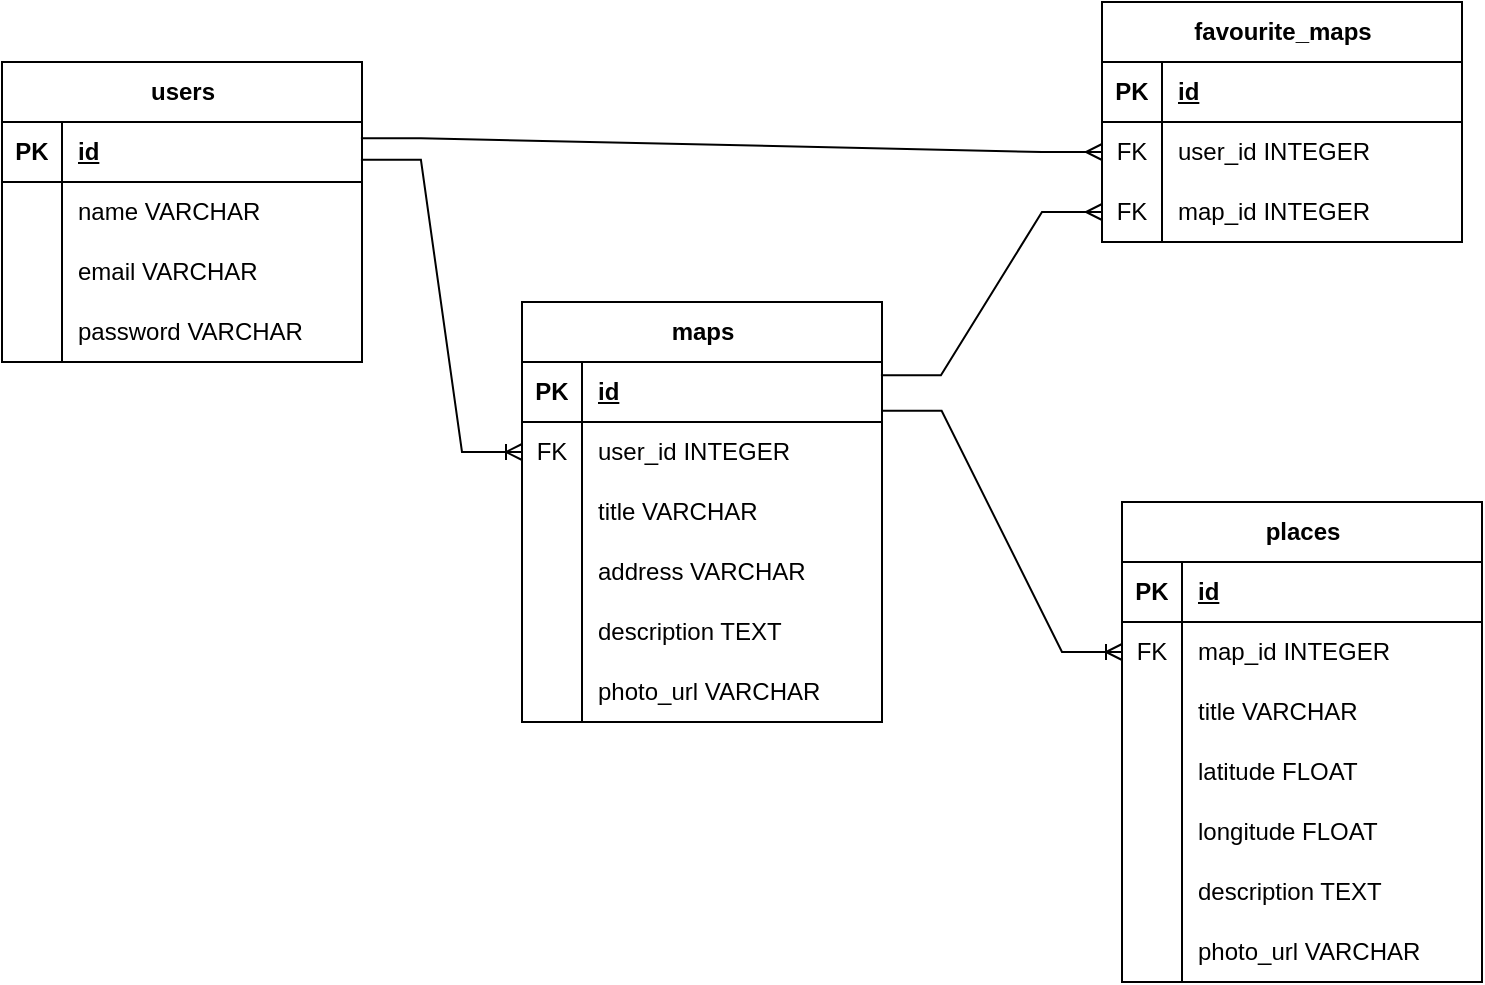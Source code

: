<mxfile version="24.8.6">
  <diagram name="Page-1" id="6yvZJfhmZAE8L1kUQmkO">
    <mxGraphModel dx="2063" dy="1844" grid="1" gridSize="10" guides="1" tooltips="1" connect="1" arrows="1" fold="1" page="1" pageScale="1" pageWidth="850" pageHeight="1100" math="0" shadow="0">
      <root>
        <mxCell id="0" />
        <mxCell id="1" parent="0" />
        <mxCell id="hENaP5KQFLtRZX4s3GCy-24" value="users" style="shape=table;startSize=30;container=1;collapsible=1;childLayout=tableLayout;fixedRows=1;rowLines=0;fontStyle=1;align=center;resizeLast=1;html=1;" parent="1" vertex="1">
          <mxGeometry x="-810" y="-690" width="180" height="150" as="geometry">
            <mxRectangle x="130" y="170" width="70" height="30" as="alternateBounds" />
          </mxGeometry>
        </mxCell>
        <mxCell id="hENaP5KQFLtRZX4s3GCy-25" value="" style="shape=tableRow;horizontal=0;startSize=0;swimlaneHead=0;swimlaneBody=0;fillColor=none;collapsible=0;dropTarget=0;points=[[0,0.5],[1,0.5]];portConstraint=eastwest;top=0;left=0;right=0;bottom=1;" parent="hENaP5KQFLtRZX4s3GCy-24" vertex="1">
          <mxGeometry y="30" width="180" height="30" as="geometry" />
        </mxCell>
        <mxCell id="hENaP5KQFLtRZX4s3GCy-26" value="PK" style="shape=partialRectangle;connectable=0;fillColor=none;top=0;left=0;bottom=0;right=0;fontStyle=1;overflow=hidden;whiteSpace=wrap;html=1;" parent="hENaP5KQFLtRZX4s3GCy-25" vertex="1">
          <mxGeometry width="30" height="30" as="geometry">
            <mxRectangle width="30" height="30" as="alternateBounds" />
          </mxGeometry>
        </mxCell>
        <mxCell id="hENaP5KQFLtRZX4s3GCy-27" value="id" style="shape=partialRectangle;connectable=0;fillColor=none;top=0;left=0;bottom=0;right=0;align=left;spacingLeft=6;fontStyle=5;overflow=hidden;whiteSpace=wrap;html=1;" parent="hENaP5KQFLtRZX4s3GCy-25" vertex="1">
          <mxGeometry x="30" width="150" height="30" as="geometry">
            <mxRectangle width="150" height="30" as="alternateBounds" />
          </mxGeometry>
        </mxCell>
        <mxCell id="hENaP5KQFLtRZX4s3GCy-34" value="" style="shape=tableRow;horizontal=0;startSize=0;swimlaneHead=0;swimlaneBody=0;fillColor=none;collapsible=0;dropTarget=0;points=[[0,0.5],[1,0.5]];portConstraint=eastwest;top=0;left=0;right=0;bottom=0;" parent="hENaP5KQFLtRZX4s3GCy-24" vertex="1">
          <mxGeometry y="60" width="180" height="30" as="geometry" />
        </mxCell>
        <mxCell id="hENaP5KQFLtRZX4s3GCy-35" value="&lt;div&gt;&lt;br/&gt;&lt;/div&gt;" style="shape=partialRectangle;connectable=0;fillColor=none;top=0;left=0;bottom=0;right=0;editable=1;overflow=hidden;whiteSpace=wrap;html=1;" parent="hENaP5KQFLtRZX4s3GCy-34" vertex="1">
          <mxGeometry width="30" height="30" as="geometry">
            <mxRectangle width="30" height="30" as="alternateBounds" />
          </mxGeometry>
        </mxCell>
        <mxCell id="hENaP5KQFLtRZX4s3GCy-36" value="&lt;div&gt;name VARCHAR&lt;/div&gt;" style="shape=partialRectangle;connectable=0;fillColor=none;top=0;left=0;bottom=0;right=0;align=left;spacingLeft=6;overflow=hidden;whiteSpace=wrap;html=1;" parent="hENaP5KQFLtRZX4s3GCy-34" vertex="1">
          <mxGeometry x="30" width="150" height="30" as="geometry">
            <mxRectangle width="150" height="30" as="alternateBounds" />
          </mxGeometry>
        </mxCell>
        <mxCell id="hENaP5KQFLtRZX4s3GCy-31" value="" style="shape=tableRow;horizontal=0;startSize=0;swimlaneHead=0;swimlaneBody=0;fillColor=none;collapsible=0;dropTarget=0;points=[[0,0.5],[1,0.5]];portConstraint=eastwest;top=0;left=0;right=0;bottom=0;" parent="hENaP5KQFLtRZX4s3GCy-24" vertex="1">
          <mxGeometry y="90" width="180" height="30" as="geometry" />
        </mxCell>
        <mxCell id="hENaP5KQFLtRZX4s3GCy-32" value="" style="shape=partialRectangle;connectable=0;fillColor=none;top=0;left=0;bottom=0;right=0;editable=1;overflow=hidden;whiteSpace=wrap;html=1;" parent="hENaP5KQFLtRZX4s3GCy-31" vertex="1">
          <mxGeometry width="30" height="30" as="geometry">
            <mxRectangle width="30" height="30" as="alternateBounds" />
          </mxGeometry>
        </mxCell>
        <mxCell id="hENaP5KQFLtRZX4s3GCy-33" value="email VARCHAR" style="shape=partialRectangle;connectable=0;fillColor=none;top=0;left=0;bottom=0;right=0;align=left;spacingLeft=6;overflow=hidden;whiteSpace=wrap;html=1;" parent="hENaP5KQFLtRZX4s3GCy-31" vertex="1">
          <mxGeometry x="30" width="150" height="30" as="geometry">
            <mxRectangle width="150" height="30" as="alternateBounds" />
          </mxGeometry>
        </mxCell>
        <mxCell id="hENaP5KQFLtRZX4s3GCy-28" value="" style="shape=tableRow;horizontal=0;startSize=0;swimlaneHead=0;swimlaneBody=0;fillColor=none;collapsible=0;dropTarget=0;points=[[0,0.5],[1,0.5]];portConstraint=eastwest;top=0;left=0;right=0;bottom=0;" parent="hENaP5KQFLtRZX4s3GCy-24" vertex="1">
          <mxGeometry y="120" width="180" height="30" as="geometry" />
        </mxCell>
        <mxCell id="hENaP5KQFLtRZX4s3GCy-29" value="" style="shape=partialRectangle;connectable=0;fillColor=none;top=0;left=0;bottom=0;right=0;editable=1;overflow=hidden;whiteSpace=wrap;html=1;" parent="hENaP5KQFLtRZX4s3GCy-28" vertex="1">
          <mxGeometry width="30" height="30" as="geometry">
            <mxRectangle width="30" height="30" as="alternateBounds" />
          </mxGeometry>
        </mxCell>
        <mxCell id="hENaP5KQFLtRZX4s3GCy-30" value="password VARCHAR" style="shape=partialRectangle;connectable=0;fillColor=none;top=0;left=0;bottom=0;right=0;align=left;spacingLeft=6;overflow=hidden;whiteSpace=wrap;html=1;" parent="hENaP5KQFLtRZX4s3GCy-28" vertex="1">
          <mxGeometry x="30" width="150" height="30" as="geometry">
            <mxRectangle width="150" height="30" as="alternateBounds" />
          </mxGeometry>
        </mxCell>
        <mxCell id="hENaP5KQFLtRZX4s3GCy-54" value="maps" style="shape=table;startSize=30;container=1;collapsible=1;childLayout=tableLayout;fixedRows=1;rowLines=0;fontStyle=1;align=center;resizeLast=1;html=1;" parent="1" vertex="1">
          <mxGeometry x="-550" y="-570" width="180" height="210" as="geometry" />
        </mxCell>
        <mxCell id="hENaP5KQFLtRZX4s3GCy-55" value="" style="shape=tableRow;horizontal=0;startSize=0;swimlaneHead=0;swimlaneBody=0;fillColor=none;collapsible=0;dropTarget=0;points=[[0,0.5],[1,0.5]];portConstraint=eastwest;top=0;left=0;right=0;bottom=1;" parent="hENaP5KQFLtRZX4s3GCy-54" vertex="1">
          <mxGeometry y="30" width="180" height="30" as="geometry" />
        </mxCell>
        <mxCell id="hENaP5KQFLtRZX4s3GCy-56" value="PK" style="shape=partialRectangle;connectable=0;fillColor=none;top=0;left=0;bottom=0;right=0;fontStyle=1;overflow=hidden;whiteSpace=wrap;html=1;" parent="hENaP5KQFLtRZX4s3GCy-55" vertex="1">
          <mxGeometry width="30" height="30" as="geometry">
            <mxRectangle width="30" height="30" as="alternateBounds" />
          </mxGeometry>
        </mxCell>
        <mxCell id="hENaP5KQFLtRZX4s3GCy-57" value="id" style="shape=partialRectangle;connectable=0;fillColor=none;top=0;left=0;bottom=0;right=0;align=left;spacingLeft=6;fontStyle=5;overflow=hidden;whiteSpace=wrap;html=1;" parent="hENaP5KQFLtRZX4s3GCy-55" vertex="1">
          <mxGeometry x="30" width="150" height="30" as="geometry">
            <mxRectangle width="150" height="30" as="alternateBounds" />
          </mxGeometry>
        </mxCell>
        <mxCell id="sHfQCh9oy-zZ02pkA5Wk-1" value="" style="shape=tableRow;horizontal=0;startSize=0;swimlaneHead=0;swimlaneBody=0;fillColor=none;collapsible=0;dropTarget=0;points=[[0,0.5],[1,0.5]];portConstraint=eastwest;top=0;left=0;right=0;bottom=0;" parent="hENaP5KQFLtRZX4s3GCy-54" vertex="1">
          <mxGeometry y="60" width="180" height="30" as="geometry" />
        </mxCell>
        <mxCell id="sHfQCh9oy-zZ02pkA5Wk-2" value="FK" style="shape=partialRectangle;connectable=0;fillColor=none;top=0;left=0;bottom=0;right=0;editable=1;overflow=hidden;whiteSpace=wrap;html=1;" parent="sHfQCh9oy-zZ02pkA5Wk-1" vertex="1">
          <mxGeometry width="30" height="30" as="geometry">
            <mxRectangle width="30" height="30" as="alternateBounds" />
          </mxGeometry>
        </mxCell>
        <mxCell id="sHfQCh9oy-zZ02pkA5Wk-3" value="user_id INTEGER" style="shape=partialRectangle;connectable=0;fillColor=none;top=0;left=0;bottom=0;right=0;align=left;spacingLeft=6;overflow=hidden;whiteSpace=wrap;html=1;" parent="sHfQCh9oy-zZ02pkA5Wk-1" vertex="1">
          <mxGeometry x="30" width="150" height="30" as="geometry">
            <mxRectangle width="150" height="30" as="alternateBounds" />
          </mxGeometry>
        </mxCell>
        <mxCell id="hENaP5KQFLtRZX4s3GCy-61" value="" style="shape=tableRow;horizontal=0;startSize=0;swimlaneHead=0;swimlaneBody=0;fillColor=none;collapsible=0;dropTarget=0;points=[[0,0.5],[1,0.5]];portConstraint=eastwest;top=0;left=0;right=0;bottom=0;" parent="hENaP5KQFLtRZX4s3GCy-54" vertex="1">
          <mxGeometry y="90" width="180" height="30" as="geometry" />
        </mxCell>
        <mxCell id="hENaP5KQFLtRZX4s3GCy-62" value="" style="shape=partialRectangle;connectable=0;fillColor=none;top=0;left=0;bottom=0;right=0;editable=1;overflow=hidden;whiteSpace=wrap;html=1;" parent="hENaP5KQFLtRZX4s3GCy-61" vertex="1">
          <mxGeometry width="30" height="30" as="geometry">
            <mxRectangle width="30" height="30" as="alternateBounds" />
          </mxGeometry>
        </mxCell>
        <mxCell id="hENaP5KQFLtRZX4s3GCy-63" value="title VARCHAR" style="shape=partialRectangle;connectable=0;fillColor=none;top=0;left=0;bottom=0;right=0;align=left;spacingLeft=6;overflow=hidden;whiteSpace=wrap;html=1;" parent="hENaP5KQFLtRZX4s3GCy-61" vertex="1">
          <mxGeometry x="30" width="150" height="30" as="geometry">
            <mxRectangle width="150" height="30" as="alternateBounds" />
          </mxGeometry>
        </mxCell>
        <mxCell id="-Bg2NjgpXEevsg7lDonO-1" value="" style="shape=tableRow;horizontal=0;startSize=0;swimlaneHead=0;swimlaneBody=0;fillColor=none;collapsible=0;dropTarget=0;points=[[0,0.5],[1,0.5]];portConstraint=eastwest;top=0;left=0;right=0;bottom=0;" vertex="1" parent="hENaP5KQFLtRZX4s3GCy-54">
          <mxGeometry y="120" width="180" height="30" as="geometry" />
        </mxCell>
        <mxCell id="-Bg2NjgpXEevsg7lDonO-2" value="" style="shape=partialRectangle;connectable=0;fillColor=none;top=0;left=0;bottom=0;right=0;editable=1;overflow=hidden;whiteSpace=wrap;html=1;" vertex="1" parent="-Bg2NjgpXEevsg7lDonO-1">
          <mxGeometry width="30" height="30" as="geometry">
            <mxRectangle width="30" height="30" as="alternateBounds" />
          </mxGeometry>
        </mxCell>
        <mxCell id="-Bg2NjgpXEevsg7lDonO-3" value="address VARCHAR" style="shape=partialRectangle;connectable=0;fillColor=none;top=0;left=0;bottom=0;right=0;align=left;spacingLeft=6;overflow=hidden;whiteSpace=wrap;html=1;" vertex="1" parent="-Bg2NjgpXEevsg7lDonO-1">
          <mxGeometry x="30" width="150" height="30" as="geometry">
            <mxRectangle width="150" height="30" as="alternateBounds" />
          </mxGeometry>
        </mxCell>
        <mxCell id="hENaP5KQFLtRZX4s3GCy-64" value="" style="shape=tableRow;horizontal=0;startSize=0;swimlaneHead=0;swimlaneBody=0;fillColor=none;collapsible=0;dropTarget=0;points=[[0,0.5],[1,0.5]];portConstraint=eastwest;top=0;left=0;right=0;bottom=0;" parent="hENaP5KQFLtRZX4s3GCy-54" vertex="1">
          <mxGeometry y="150" width="180" height="30" as="geometry" />
        </mxCell>
        <mxCell id="hENaP5KQFLtRZX4s3GCy-65" value="" style="shape=partialRectangle;connectable=0;fillColor=none;top=0;left=0;bottom=0;right=0;editable=1;overflow=hidden;whiteSpace=wrap;html=1;" parent="hENaP5KQFLtRZX4s3GCy-64" vertex="1">
          <mxGeometry width="30" height="30" as="geometry">
            <mxRectangle width="30" height="30" as="alternateBounds" />
          </mxGeometry>
        </mxCell>
        <mxCell id="hENaP5KQFLtRZX4s3GCy-66" value="description TEXT" style="shape=partialRectangle;connectable=0;fillColor=none;top=0;left=0;bottom=0;right=0;align=left;spacingLeft=6;overflow=hidden;whiteSpace=wrap;html=1;" parent="hENaP5KQFLtRZX4s3GCy-64" vertex="1">
          <mxGeometry x="30" width="150" height="30" as="geometry">
            <mxRectangle width="150" height="30" as="alternateBounds" />
          </mxGeometry>
        </mxCell>
        <mxCell id="hPAc8fIDS8lLgecY7ABt-1" value="" style="shape=tableRow;horizontal=0;startSize=0;swimlaneHead=0;swimlaneBody=0;fillColor=none;collapsible=0;dropTarget=0;points=[[0,0.5],[1,0.5]];portConstraint=eastwest;top=0;left=0;right=0;bottom=0;" parent="hENaP5KQFLtRZX4s3GCy-54" vertex="1">
          <mxGeometry y="180" width="180" height="30" as="geometry" />
        </mxCell>
        <mxCell id="hPAc8fIDS8lLgecY7ABt-2" value="" style="shape=partialRectangle;connectable=0;fillColor=none;top=0;left=0;bottom=0;right=0;editable=1;overflow=hidden;whiteSpace=wrap;html=1;" parent="hPAc8fIDS8lLgecY7ABt-1" vertex="1">
          <mxGeometry width="30" height="30" as="geometry">
            <mxRectangle width="30" height="30" as="alternateBounds" />
          </mxGeometry>
        </mxCell>
        <mxCell id="hPAc8fIDS8lLgecY7ABt-3" value="photo_url VARCHAR" style="shape=partialRectangle;connectable=0;fillColor=none;top=0;left=0;bottom=0;right=0;align=left;spacingLeft=6;overflow=hidden;whiteSpace=wrap;html=1;" parent="hPAc8fIDS8lLgecY7ABt-1" vertex="1">
          <mxGeometry x="30" width="150" height="30" as="geometry">
            <mxRectangle width="150" height="30" as="alternateBounds" />
          </mxGeometry>
        </mxCell>
        <mxCell id="hENaP5KQFLtRZX4s3GCy-67" value="" style="edgeStyle=entityRelationEdgeStyle;fontSize=12;html=1;endArrow=ERoneToMany;rounded=0;entryX=0;entryY=0.5;entryDx=0;entryDy=0;exitX=0.997;exitY=0.631;exitDx=0;exitDy=0;exitPerimeter=0;" parent="1" source="hENaP5KQFLtRZX4s3GCy-25" target="sHfQCh9oy-zZ02pkA5Wk-1" edge="1">
          <mxGeometry width="100" height="100" relative="1" as="geometry">
            <mxPoint x="-531.08" y="-528.01" as="sourcePoint" />
            <mxPoint x="-670" y="-370" as="targetPoint" />
            <Array as="points">
              <mxPoint x="-401" y="-265" />
            </Array>
          </mxGeometry>
        </mxCell>
        <mxCell id="hENaP5KQFLtRZX4s3GCy-68" value="places" style="shape=table;startSize=30;container=1;collapsible=1;childLayout=tableLayout;fixedRows=1;rowLines=0;fontStyle=1;align=center;resizeLast=1;html=1;" parent="1" vertex="1">
          <mxGeometry x="-250" y="-470" width="180" height="240" as="geometry" />
        </mxCell>
        <mxCell id="hENaP5KQFLtRZX4s3GCy-69" value="" style="shape=tableRow;horizontal=0;startSize=0;swimlaneHead=0;swimlaneBody=0;fillColor=none;collapsible=0;dropTarget=0;points=[[0,0.5],[1,0.5]];portConstraint=eastwest;top=0;left=0;right=0;bottom=1;" parent="hENaP5KQFLtRZX4s3GCy-68" vertex="1">
          <mxGeometry y="30" width="180" height="30" as="geometry" />
        </mxCell>
        <mxCell id="hENaP5KQFLtRZX4s3GCy-70" value="PK" style="shape=partialRectangle;connectable=0;fillColor=none;top=0;left=0;bottom=0;right=0;fontStyle=1;overflow=hidden;whiteSpace=wrap;html=1;" parent="hENaP5KQFLtRZX4s3GCy-69" vertex="1">
          <mxGeometry width="30" height="30" as="geometry">
            <mxRectangle width="30" height="30" as="alternateBounds" />
          </mxGeometry>
        </mxCell>
        <mxCell id="hENaP5KQFLtRZX4s3GCy-71" value="id" style="shape=partialRectangle;connectable=0;fillColor=none;top=0;left=0;bottom=0;right=0;align=left;spacingLeft=6;fontStyle=5;overflow=hidden;whiteSpace=wrap;html=1;" parent="hENaP5KQFLtRZX4s3GCy-69" vertex="1">
          <mxGeometry x="30" width="150" height="30" as="geometry">
            <mxRectangle width="150" height="30" as="alternateBounds" />
          </mxGeometry>
        </mxCell>
        <mxCell id="LvjCF3Aiqsp9y7VWwpAT-1" value="" style="shape=tableRow;horizontal=0;startSize=0;swimlaneHead=0;swimlaneBody=0;fillColor=none;collapsible=0;dropTarget=0;points=[[0,0.5],[1,0.5]];portConstraint=eastwest;top=0;left=0;right=0;bottom=0;" parent="hENaP5KQFLtRZX4s3GCy-68" vertex="1">
          <mxGeometry y="60" width="180" height="30" as="geometry" />
        </mxCell>
        <mxCell id="LvjCF3Aiqsp9y7VWwpAT-2" value="FK" style="shape=partialRectangle;connectable=0;fillColor=none;top=0;left=0;bottom=0;right=0;editable=1;overflow=hidden;whiteSpace=wrap;html=1;" parent="LvjCF3Aiqsp9y7VWwpAT-1" vertex="1">
          <mxGeometry width="30" height="30" as="geometry">
            <mxRectangle width="30" height="30" as="alternateBounds" />
          </mxGeometry>
        </mxCell>
        <mxCell id="LvjCF3Aiqsp9y7VWwpAT-3" value="map_id INTEGER" style="shape=partialRectangle;connectable=0;fillColor=none;top=0;left=0;bottom=0;right=0;align=left;spacingLeft=6;overflow=hidden;whiteSpace=wrap;html=1;" parent="LvjCF3Aiqsp9y7VWwpAT-1" vertex="1">
          <mxGeometry x="30" width="150" height="30" as="geometry">
            <mxRectangle width="150" height="30" as="alternateBounds" />
          </mxGeometry>
        </mxCell>
        <mxCell id="hENaP5KQFLtRZX4s3GCy-75" value="" style="shape=tableRow;horizontal=0;startSize=0;swimlaneHead=0;swimlaneBody=0;fillColor=none;collapsible=0;dropTarget=0;points=[[0,0.5],[1,0.5]];portConstraint=eastwest;top=0;left=0;right=0;bottom=0;" parent="hENaP5KQFLtRZX4s3GCy-68" vertex="1">
          <mxGeometry y="90" width="180" height="30" as="geometry" />
        </mxCell>
        <mxCell id="hENaP5KQFLtRZX4s3GCy-76" value="" style="shape=partialRectangle;connectable=0;fillColor=none;top=0;left=0;bottom=0;right=0;editable=1;overflow=hidden;whiteSpace=wrap;html=1;" parent="hENaP5KQFLtRZX4s3GCy-75" vertex="1">
          <mxGeometry width="30" height="30" as="geometry">
            <mxRectangle width="30" height="30" as="alternateBounds" />
          </mxGeometry>
        </mxCell>
        <mxCell id="hENaP5KQFLtRZX4s3GCy-77" value="title VARCHAR" style="shape=partialRectangle;connectable=0;fillColor=none;top=0;left=0;bottom=0;right=0;align=left;spacingLeft=6;overflow=hidden;whiteSpace=wrap;html=1;" parent="hENaP5KQFLtRZX4s3GCy-75" vertex="1">
          <mxGeometry x="30" width="150" height="30" as="geometry">
            <mxRectangle width="150" height="30" as="alternateBounds" />
          </mxGeometry>
        </mxCell>
        <mxCell id="4dD6rMUnMCzvtb0uBg_o-1" value="" style="shape=tableRow;horizontal=0;startSize=0;swimlaneHead=0;swimlaneBody=0;fillColor=none;collapsible=0;dropTarget=0;points=[[0,0.5],[1,0.5]];portConstraint=eastwest;top=0;left=0;right=0;bottom=0;" parent="hENaP5KQFLtRZX4s3GCy-68" vertex="1">
          <mxGeometry y="120" width="180" height="30" as="geometry" />
        </mxCell>
        <mxCell id="4dD6rMUnMCzvtb0uBg_o-2" value="" style="shape=partialRectangle;connectable=0;fillColor=none;top=0;left=0;bottom=0;right=0;editable=1;overflow=hidden;whiteSpace=wrap;html=1;" parent="4dD6rMUnMCzvtb0uBg_o-1" vertex="1">
          <mxGeometry width="30" height="30" as="geometry">
            <mxRectangle width="30" height="30" as="alternateBounds" />
          </mxGeometry>
        </mxCell>
        <mxCell id="4dD6rMUnMCzvtb0uBg_o-3" value="latitude FLOAT" style="shape=partialRectangle;connectable=0;fillColor=none;top=0;left=0;bottom=0;right=0;align=left;spacingLeft=6;overflow=hidden;whiteSpace=wrap;html=1;" parent="4dD6rMUnMCzvtb0uBg_o-1" vertex="1">
          <mxGeometry x="30" width="150" height="30" as="geometry">
            <mxRectangle width="150" height="30" as="alternateBounds" />
          </mxGeometry>
        </mxCell>
        <mxCell id="4dD6rMUnMCzvtb0uBg_o-4" value="" style="shape=tableRow;horizontal=0;startSize=0;swimlaneHead=0;swimlaneBody=0;fillColor=none;collapsible=0;dropTarget=0;points=[[0,0.5],[1,0.5]];portConstraint=eastwest;top=0;left=0;right=0;bottom=0;" parent="hENaP5KQFLtRZX4s3GCy-68" vertex="1">
          <mxGeometry y="150" width="180" height="30" as="geometry" />
        </mxCell>
        <mxCell id="4dD6rMUnMCzvtb0uBg_o-5" value="" style="shape=partialRectangle;connectable=0;fillColor=none;top=0;left=0;bottom=0;right=0;editable=1;overflow=hidden;whiteSpace=wrap;html=1;" parent="4dD6rMUnMCzvtb0uBg_o-4" vertex="1">
          <mxGeometry width="30" height="30" as="geometry">
            <mxRectangle width="30" height="30" as="alternateBounds" />
          </mxGeometry>
        </mxCell>
        <mxCell id="4dD6rMUnMCzvtb0uBg_o-6" value="longitude FLOAT" style="shape=partialRectangle;connectable=0;fillColor=none;top=0;left=0;bottom=0;right=0;align=left;spacingLeft=6;overflow=hidden;whiteSpace=wrap;html=1;" parent="4dD6rMUnMCzvtb0uBg_o-4" vertex="1">
          <mxGeometry x="30" width="150" height="30" as="geometry">
            <mxRectangle width="150" height="30" as="alternateBounds" />
          </mxGeometry>
        </mxCell>
        <mxCell id="hENaP5KQFLtRZX4s3GCy-78" value="" style="shape=tableRow;horizontal=0;startSize=0;swimlaneHead=0;swimlaneBody=0;fillColor=none;collapsible=0;dropTarget=0;points=[[0,0.5],[1,0.5]];portConstraint=eastwest;top=0;left=0;right=0;bottom=0;" parent="hENaP5KQFLtRZX4s3GCy-68" vertex="1">
          <mxGeometry y="180" width="180" height="30" as="geometry" />
        </mxCell>
        <mxCell id="hENaP5KQFLtRZX4s3GCy-79" value="" style="shape=partialRectangle;connectable=0;fillColor=none;top=0;left=0;bottom=0;right=0;editable=1;overflow=hidden;whiteSpace=wrap;html=1;" parent="hENaP5KQFLtRZX4s3GCy-78" vertex="1">
          <mxGeometry width="30" height="30" as="geometry">
            <mxRectangle width="30" height="30" as="alternateBounds" />
          </mxGeometry>
        </mxCell>
        <mxCell id="hENaP5KQFLtRZX4s3GCy-80" value="description TEXT" style="shape=partialRectangle;connectable=0;fillColor=none;top=0;left=0;bottom=0;right=0;align=left;spacingLeft=6;overflow=hidden;whiteSpace=wrap;html=1;" parent="hENaP5KQFLtRZX4s3GCy-78" vertex="1">
          <mxGeometry x="30" width="150" height="30" as="geometry">
            <mxRectangle width="150" height="30" as="alternateBounds" />
          </mxGeometry>
        </mxCell>
        <mxCell id="hENaP5KQFLtRZX4s3GCy-72" value="" style="shape=tableRow;horizontal=0;startSize=0;swimlaneHead=0;swimlaneBody=0;fillColor=none;collapsible=0;dropTarget=0;points=[[0,0.5],[1,0.5]];portConstraint=eastwest;top=0;left=0;right=0;bottom=0;" parent="hENaP5KQFLtRZX4s3GCy-68" vertex="1">
          <mxGeometry y="210" width="180" height="30" as="geometry" />
        </mxCell>
        <mxCell id="hENaP5KQFLtRZX4s3GCy-73" value="" style="shape=partialRectangle;connectable=0;fillColor=none;top=0;left=0;bottom=0;right=0;editable=1;overflow=hidden;whiteSpace=wrap;html=1;" parent="hENaP5KQFLtRZX4s3GCy-72" vertex="1">
          <mxGeometry width="30" height="30" as="geometry">
            <mxRectangle width="30" height="30" as="alternateBounds" />
          </mxGeometry>
        </mxCell>
        <mxCell id="hENaP5KQFLtRZX4s3GCy-74" value="photo_url VARCHAR" style="shape=partialRectangle;connectable=0;fillColor=none;top=0;left=0;bottom=0;right=0;align=left;spacingLeft=6;overflow=hidden;whiteSpace=wrap;html=1;" parent="hENaP5KQFLtRZX4s3GCy-72" vertex="1">
          <mxGeometry x="30" width="150" height="30" as="geometry">
            <mxRectangle width="150" height="30" as="alternateBounds" />
          </mxGeometry>
        </mxCell>
        <mxCell id="hENaP5KQFLtRZX4s3GCy-85" value="" style="edgeStyle=entityRelationEdgeStyle;fontSize=12;html=1;endArrow=ERoneToMany;rounded=0;entryX=0;entryY=0.5;entryDx=0;entryDy=0;exitX=0.999;exitY=0.813;exitDx=0;exitDy=0;exitPerimeter=0;" parent="1" source="hENaP5KQFLtRZX4s3GCy-55" target="LvjCF3Aiqsp9y7VWwpAT-1" edge="1">
          <mxGeometry width="100" height="100" relative="1" as="geometry">
            <mxPoint x="-349" y="-647" as="sourcePoint" />
            <mxPoint x="-440" y="-320" as="targetPoint" />
            <Array as="points">
              <mxPoint x="-460" y="-250" />
            </Array>
          </mxGeometry>
        </mxCell>
        <mxCell id="4dD6rMUnMCzvtb0uBg_o-7" value="favourite_maps" style="shape=table;startSize=30;container=1;collapsible=1;childLayout=tableLayout;fixedRows=1;rowLines=0;fontStyle=1;align=center;resizeLast=1;html=1;" parent="1" vertex="1">
          <mxGeometry x="-260" y="-720" width="180" height="120" as="geometry" />
        </mxCell>
        <mxCell id="4dD6rMUnMCzvtb0uBg_o-8" value="" style="shape=tableRow;horizontal=0;startSize=0;swimlaneHead=0;swimlaneBody=0;fillColor=none;collapsible=0;dropTarget=0;points=[[0,0.5],[1,0.5]];portConstraint=eastwest;top=0;left=0;right=0;bottom=1;" parent="4dD6rMUnMCzvtb0uBg_o-7" vertex="1">
          <mxGeometry y="30" width="180" height="30" as="geometry" />
        </mxCell>
        <mxCell id="4dD6rMUnMCzvtb0uBg_o-9" value="PK" style="shape=partialRectangle;connectable=0;fillColor=none;top=0;left=0;bottom=0;right=0;fontStyle=1;overflow=hidden;whiteSpace=wrap;html=1;" parent="4dD6rMUnMCzvtb0uBg_o-8" vertex="1">
          <mxGeometry width="30" height="30" as="geometry">
            <mxRectangle width="30" height="30" as="alternateBounds" />
          </mxGeometry>
        </mxCell>
        <mxCell id="4dD6rMUnMCzvtb0uBg_o-10" value="id" style="shape=partialRectangle;connectable=0;fillColor=none;top=0;left=0;bottom=0;right=0;align=left;spacingLeft=6;fontStyle=5;overflow=hidden;whiteSpace=wrap;html=1;" parent="4dD6rMUnMCzvtb0uBg_o-8" vertex="1">
          <mxGeometry x="30" width="150" height="30" as="geometry">
            <mxRectangle width="150" height="30" as="alternateBounds" />
          </mxGeometry>
        </mxCell>
        <mxCell id="4dD6rMUnMCzvtb0uBg_o-11" value="" style="shape=tableRow;horizontal=0;startSize=0;swimlaneHead=0;swimlaneBody=0;fillColor=none;collapsible=0;dropTarget=0;points=[[0,0.5],[1,0.5]];portConstraint=eastwest;top=0;left=0;right=0;bottom=0;" parent="4dD6rMUnMCzvtb0uBg_o-7" vertex="1">
          <mxGeometry y="60" width="180" height="30" as="geometry" />
        </mxCell>
        <mxCell id="4dD6rMUnMCzvtb0uBg_o-12" value="FK" style="shape=partialRectangle;connectable=0;fillColor=none;top=0;left=0;bottom=0;right=0;editable=1;overflow=hidden;whiteSpace=wrap;html=1;" parent="4dD6rMUnMCzvtb0uBg_o-11" vertex="1">
          <mxGeometry width="30" height="30" as="geometry">
            <mxRectangle width="30" height="30" as="alternateBounds" />
          </mxGeometry>
        </mxCell>
        <mxCell id="4dD6rMUnMCzvtb0uBg_o-13" value="user_id INTEGER" style="shape=partialRectangle;connectable=0;fillColor=none;top=0;left=0;bottom=0;right=0;align=left;spacingLeft=6;overflow=hidden;whiteSpace=wrap;html=1;" parent="4dD6rMUnMCzvtb0uBg_o-11" vertex="1">
          <mxGeometry x="30" width="150" height="30" as="geometry">
            <mxRectangle width="150" height="30" as="alternateBounds" />
          </mxGeometry>
        </mxCell>
        <mxCell id="4dD6rMUnMCzvtb0uBg_o-14" value="" style="shape=tableRow;horizontal=0;startSize=0;swimlaneHead=0;swimlaneBody=0;fillColor=none;collapsible=0;dropTarget=0;points=[[0,0.5],[1,0.5]];portConstraint=eastwest;top=0;left=0;right=0;bottom=0;" parent="4dD6rMUnMCzvtb0uBg_o-7" vertex="1">
          <mxGeometry y="90" width="180" height="30" as="geometry" />
        </mxCell>
        <mxCell id="4dD6rMUnMCzvtb0uBg_o-15" value="FK" style="shape=partialRectangle;connectable=0;fillColor=none;top=0;left=0;bottom=0;right=0;editable=1;overflow=hidden;whiteSpace=wrap;html=1;" parent="4dD6rMUnMCzvtb0uBg_o-14" vertex="1">
          <mxGeometry width="30" height="30" as="geometry">
            <mxRectangle width="30" height="30" as="alternateBounds" />
          </mxGeometry>
        </mxCell>
        <mxCell id="4dD6rMUnMCzvtb0uBg_o-16" value="map_id INTEGER" style="shape=partialRectangle;connectable=0;fillColor=none;top=0;left=0;bottom=0;right=0;align=left;spacingLeft=6;overflow=hidden;whiteSpace=wrap;html=1;" parent="4dD6rMUnMCzvtb0uBg_o-14" vertex="1">
          <mxGeometry x="30" width="150" height="30" as="geometry">
            <mxRectangle width="150" height="30" as="alternateBounds" />
          </mxGeometry>
        </mxCell>
        <mxCell id="4dD6rMUnMCzvtb0uBg_o-20" value="" style="edgeStyle=entityRelationEdgeStyle;fontSize=12;html=1;endArrow=ERmany;rounded=0;exitX=0.997;exitY=0.27;exitDx=0;exitDy=0;entryX=0;entryY=0.5;entryDx=0;entryDy=0;exitPerimeter=0;" parent="1" source="hENaP5KQFLtRZX4s3GCy-25" target="4dD6rMUnMCzvtb0uBg_o-11" edge="1">
          <mxGeometry width="100" height="100" relative="1" as="geometry">
            <mxPoint x="-320" y="-510" as="sourcePoint" />
            <mxPoint x="-220" y="-610" as="targetPoint" />
          </mxGeometry>
        </mxCell>
        <mxCell id="4dD6rMUnMCzvtb0uBg_o-21" value="" style="edgeStyle=entityRelationEdgeStyle;fontSize=12;html=1;endArrow=ERmany;rounded=0;exitX=0.997;exitY=0.222;exitDx=0;exitDy=0;exitPerimeter=0;entryX=0;entryY=0.5;entryDx=0;entryDy=0;" parent="1" source="hENaP5KQFLtRZX4s3GCy-55" target="4dD6rMUnMCzvtb0uBg_o-14" edge="1">
          <mxGeometry width="100" height="100" relative="1" as="geometry">
            <mxPoint x="-440" y="-520" as="sourcePoint" />
            <mxPoint x="-340" y="-620" as="targetPoint" />
          </mxGeometry>
        </mxCell>
      </root>
    </mxGraphModel>
  </diagram>
</mxfile>
